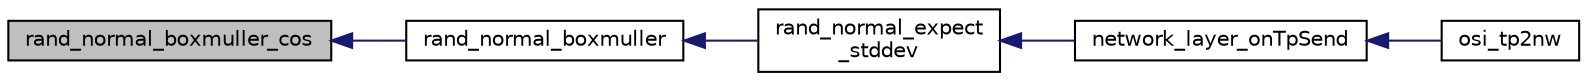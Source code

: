 digraph "rand_normal_boxmuller_cos"
{
  edge [fontname="Helvetica",fontsize="10",labelfontname="Helvetica",labelfontsize="10"];
  node [fontname="Helvetica",fontsize="10",shape=record];
  rankdir="LR";
  Node24 [label="rand_normal_boxmuller_cos",height=0.2,width=0.4,color="black", fillcolor="grey75", style="filled", fontcolor="black"];
  Node24 -> Node25 [dir="back",color="midnightblue",fontsize="10",style="solid",fontname="Helvetica"];
  Node25 [label="rand_normal_boxmuller",height=0.2,width=0.4,color="black", fillcolor="white", style="filled",URL="$randomlib_8h.html#af8650c324bc3b85fdc356dd52d385211",tooltip="Generates a normally distributed random value value centered around 0.0 (zero)."];
  Node25 -> Node26 [dir="back",color="midnightblue",fontsize="10",style="solid",fontname="Helvetica"];
  Node26 [label="rand_normal_expect\l_stddev",height=0.2,width=0.4,color="black", fillcolor="white", style="filled",URL="$randomlib_8h.html#a0a55420594bb2e3e66e6867d2af04cec",tooltip="Generates a normally distributed random value centered around the specified mean with the specified s..."];
  Node26 -> Node27 [dir="back",color="midnightblue",fontsize="10",style="solid",fontname="Helvetica"];
  Node27 [label="network_layer_onTpSend",height=0.2,width=0.4,color="black", fillcolor="white", style="filled",URL="$network__layer_8h.html#a9b1e0021c6f60e8d19996d881c9e3cbc",tooltip="Called when the network layer receives a transport package to transmit from the transport layer above..."];
  Node27 -> Node28 [dir="back",color="midnightblue",fontsize="10",style="solid",fontname="Helvetica"];
  Node28 [label="osi_tp2nw",height=0.2,width=0.4,color="black", fillcolor="white", style="filled",URL="$transport__layer_8h.html#a664fb871a5465e582ef4ad30c8d9946e",tooltip="Pushes a transport package from the transport layer to the underlying network layer in the OSI-stack..."];
}
